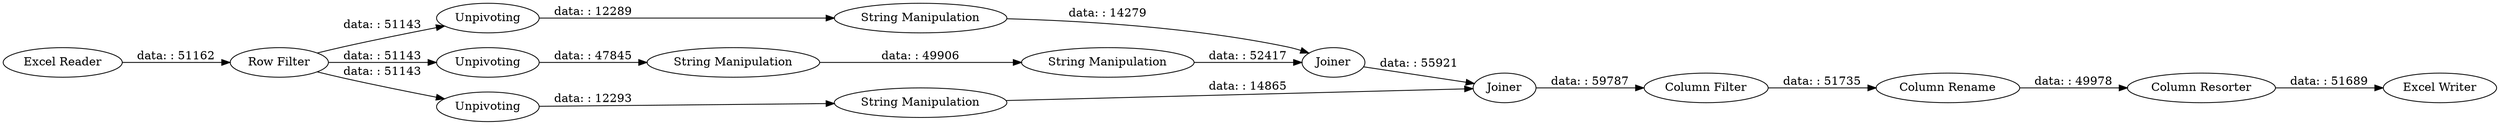 digraph {
	"-2677010152999057840_16" [label="Column Rename"]
	"-2677010152999057840_7" [label=Unpivoting]
	"-2677010152999057840_13" [label="String Manipulation"]
	"-2677010152999057840_3" [label=Unpivoting]
	"-2677010152999057840_12" [label=Unpivoting]
	"-2677010152999057840_8" [label="String Manipulation"]
	"-2677010152999057840_9" [label="String Manipulation"]
	"-2677010152999057840_14" [label=Joiner]
	"-2677010152999057840_18" [label="Column Resorter"]
	"-2677010152999057840_4" [label="Excel Writer"]
	"-2677010152999057840_17" [label=Joiner]
	"-2677010152999057840_2" [label="Row Filter"]
	"-2677010152999057840_15" [label="Column Filter"]
	"-2677010152999057840_1" [label="Excel Reader"]
	"-2677010152999057840_6" [label="String Manipulation"]
	"-2677010152999057840_18" -> "-2677010152999057840_4" [label="data: : 51689"]
	"-2677010152999057840_13" -> "-2677010152999057840_17" [label="data: : 14865"]
	"-2677010152999057840_6" -> "-2677010152999057840_8" [label="data: : 49906"]
	"-2677010152999057840_2" -> "-2677010152999057840_12" [label="data: : 51143"]
	"-2677010152999057840_8" -> "-2677010152999057840_14" [label="data: : 52417"]
	"-2677010152999057840_2" -> "-2677010152999057840_7" [label="data: : 51143"]
	"-2677010152999057840_15" -> "-2677010152999057840_16" [label="data: : 51735"]
	"-2677010152999057840_1" -> "-2677010152999057840_2" [label="data: : 51162"]
	"-2677010152999057840_16" -> "-2677010152999057840_18" [label="data: : 49978"]
	"-2677010152999057840_17" -> "-2677010152999057840_15" [label="data: : 59787"]
	"-2677010152999057840_7" -> "-2677010152999057840_9" [label="data: : 12289"]
	"-2677010152999057840_12" -> "-2677010152999057840_13" [label="data: : 12293"]
	"-2677010152999057840_3" -> "-2677010152999057840_6" [label="data: : 47845"]
	"-2677010152999057840_9" -> "-2677010152999057840_14" [label="data: : 14279"]
	"-2677010152999057840_2" -> "-2677010152999057840_3" [label="data: : 51143"]
	"-2677010152999057840_14" -> "-2677010152999057840_17" [label="data: : 55921"]
	rankdir=LR
}

